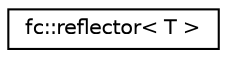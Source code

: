 digraph "Graphical Class Hierarchy"
{
  edge [fontname="Helvetica",fontsize="10",labelfontname="Helvetica",labelfontsize="10"];
  node [fontname="Helvetica",fontsize="10",shape=record];
  rankdir="LR";
  Node0 [label="fc::reflector\< T \>",height=0.2,width=0.4,color="black", fillcolor="white", style="filled",URL="$structfc_1_1reflector.html",tooltip="defines visit functions for T Unless this is specialized, visit() will not be defined for T..."];
}
